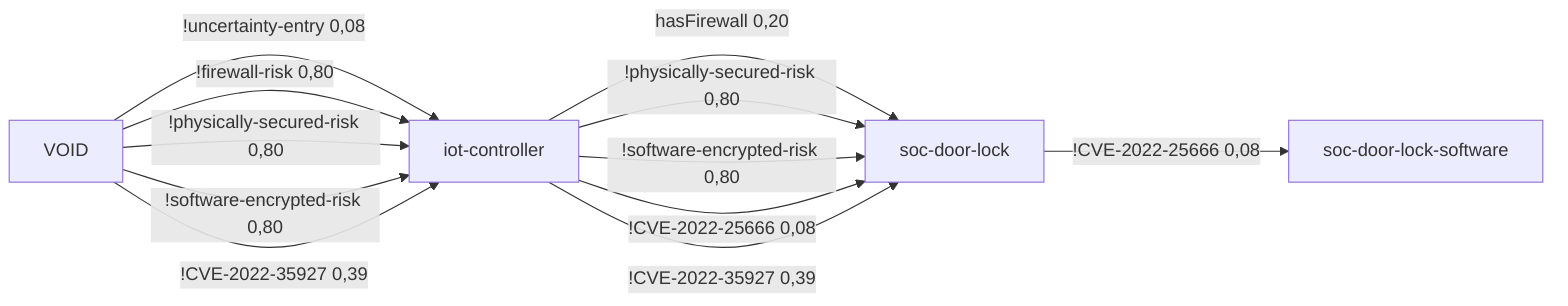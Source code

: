 %% AttributeChange [4mcontiki-ng/contiki-ng[0m to [4m4.7[0m for node [4msoc-door-lock[0m
%%  VOID -[1,00]->  iot-controller -[0,98]->  soc-door-lock -[0,08]-> soc-door-lock-software 31,28 0,08
flowchart LR
	soc-door-lock[soc-door-lock]
	soc-door-lock-software[soc-door-lock-software]
	iot-controller[iot-controller]
	VOID[VOID]
	soc-door-lock -->|!CVE-2022-25666 0,08| soc-door-lock-software
	iot-controller -->|hasFirewall 0,20| soc-door-lock
	iot-controller -->|!physically-secured-risk 0,80| soc-door-lock
	iot-controller -->|!software-encrypted-risk 0,80| soc-door-lock
	iot-controller -->|!CVE-2022-25666 0,08| soc-door-lock
	iot-controller -->|!CVE-2022-35927 0,39| soc-door-lock
	VOID -->|!uncertainty-entry 0,08| iot-controller
	VOID -->|!firewall-risk 0,80| iot-controller
	VOID -->|!physically-secured-risk 0,80| iot-controller
	VOID -->|!software-encrypted-risk 0,80| iot-controller
	VOID -->|!CVE-2022-35927 0,39| iot-controller